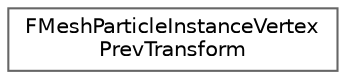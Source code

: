 digraph "Graphical Class Hierarchy"
{
 // INTERACTIVE_SVG=YES
 // LATEX_PDF_SIZE
  bgcolor="transparent";
  edge [fontname=Helvetica,fontsize=10,labelfontname=Helvetica,labelfontsize=10];
  node [fontname=Helvetica,fontsize=10,shape=box,height=0.2,width=0.4];
  rankdir="LR";
  Node0 [id="Node000000",label="FMeshParticleInstanceVertex\lPrevTransform",height=0.2,width=0.4,color="grey40", fillcolor="white", style="filled",URL="$de/d89/structFMeshParticleInstanceVertexPrevTransform.html",tooltip=" "];
}
